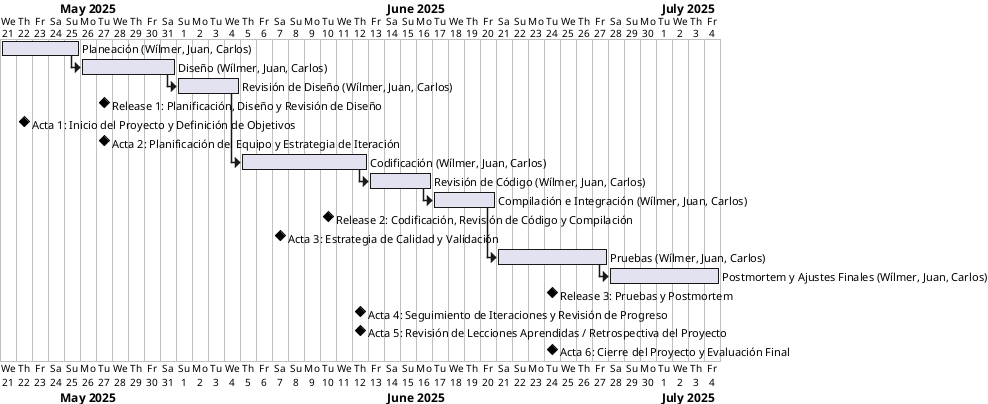 @startgantt
Project starts 2025-05-21

' Iteración 1: Planificación, Diseño y Revisión de Diseño
[Planeación (Wílmer, Juan, Carlos)] lasts 5 days
[Diseño (Wílmer, Juan, Carlos)] lasts 6 days
[Diseño (Wílmer, Juan, Carlos)] starts at [Planeación (Wílmer, Juan, Carlos)]'s end
[Revisión de Diseño (Wílmer, Juan, Carlos)] lasts 4 days
[Revisión de Diseño (Wílmer, Juan, Carlos)] starts at [Diseño (Wílmer, Juan, Carlos)]'s end

[Release 1: Planificación, Diseño y Revisión de Diseño] happens on 2025-05-27

[Acta 1: Inicio del Proyecto y Definición de Objetivos] happens on 2025-05-22
[Acta 2: Planificación del Equipo y Estrategia de Iteración] happens on 2025-05-27

' Iteración 2: Codificación, Revisión de Código y Compilación
[Codificación (Wílmer, Juan, Carlos)] lasts 8 days
[Codificación (Wílmer, Juan, Carlos)] starts at [Revisión de Diseño (Wílmer, Juan, Carlos)]'s end
[Revisión de Código (Wílmer, Juan, Carlos)] lasts 4 days
[Revisión de Código (Wílmer, Juan, Carlos)] starts at [Codificación (Wílmer, Juan, Carlos)]'s end
[Compilación e Integración (Wílmer, Juan, Carlos)] lasts 4 days
[Compilación e Integración (Wílmer, Juan, Carlos)] starts at [Revisión de Código (Wílmer, Juan, Carlos)]'s end

[Release 2: Codificación, Revisión de Código y Compilación] happens on 2025-06-10

[Acta 3: Estrategia de Calidad y Validación] happens on 2025-06-07

' Iteración 3: Pruebas y Postmortem
[Pruebas (Wílmer, Juan, Carlos)] lasts 7 days
[Pruebas (Wílmer, Juan, Carlos)] starts at [Compilación e Integración (Wílmer, Juan, Carlos)]'s end
[Postmortem y Ajustes Finales (Wílmer, Juan, Carlos)] lasts 7 days
[Postmortem y Ajustes Finales (Wílmer, Juan, Carlos)] starts at [Pruebas (Wílmer, Juan, Carlos)]'s end

[Release 3: Pruebas y Postmortem] happens on 2025-06-24

[Acta 4: Seguimiento de Iteraciones y Revisión de Progreso] happens on 2025-06-12
[Acta 5: Revisión de Lecciones Aprendidas / Retrospectiva del Proyecto] happens on 2025-06-12
[Acta 6: Cierre del Proyecto y Evaluación Final] happens on 2025-06-24

@endgantt